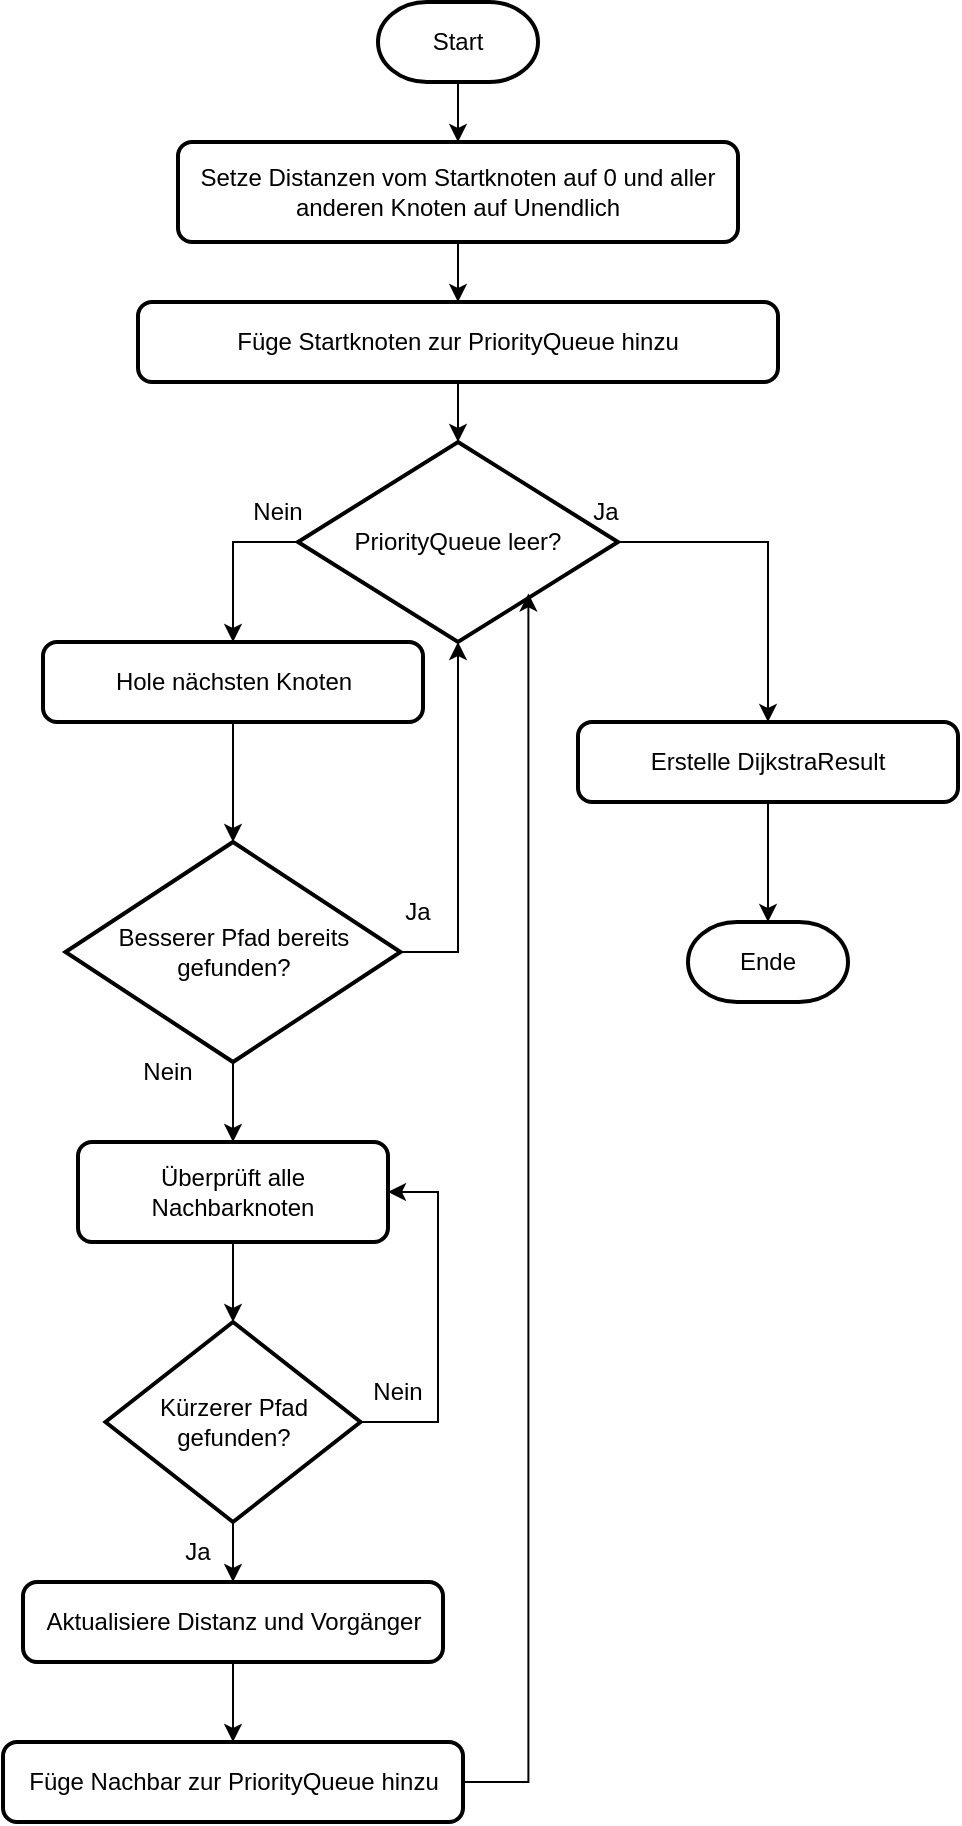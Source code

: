 <mxfile version="25.0.1">
  <diagram id="C5RBs43oDa-KdzZeNtuy" name="Page-1">
    <mxGraphModel dx="1509" dy="777" grid="1" gridSize="10" guides="1" tooltips="1" connect="1" arrows="1" fold="1" page="1" pageScale="1" pageWidth="827" pageHeight="1169" math="0" shadow="0">
      <root>
        <mxCell id="WIyWlLk6GJQsqaUBKTNV-0" />
        <mxCell id="WIyWlLk6GJQsqaUBKTNV-1" parent="WIyWlLk6GJQsqaUBKTNV-0" />
        <mxCell id="nwKheyDAumKvB1q-MSI3-2" style="edgeStyle=orthogonalEdgeStyle;rounded=0;orthogonalLoop=1;jettySize=auto;html=1;entryX=0.5;entryY=0;entryDx=0;entryDy=0;" edge="1" parent="WIyWlLk6GJQsqaUBKTNV-1" source="nwKheyDAumKvB1q-MSI3-0" target="nwKheyDAumKvB1q-MSI3-1">
          <mxGeometry relative="1" as="geometry" />
        </mxCell>
        <mxCell id="nwKheyDAumKvB1q-MSI3-0" value="Start" style="strokeWidth=2;html=1;shape=mxgraph.flowchart.terminator;whiteSpace=wrap;" vertex="1" parent="WIyWlLk6GJQsqaUBKTNV-1">
          <mxGeometry x="300" y="90" width="80" height="40" as="geometry" />
        </mxCell>
        <mxCell id="nwKheyDAumKvB1q-MSI3-4" style="edgeStyle=orthogonalEdgeStyle;rounded=0;orthogonalLoop=1;jettySize=auto;html=1;exitX=0.5;exitY=1;exitDx=0;exitDy=0;entryX=0.5;entryY=0;entryDx=0;entryDy=0;" edge="1" parent="WIyWlLk6GJQsqaUBKTNV-1" source="nwKheyDAumKvB1q-MSI3-1" target="nwKheyDAumKvB1q-MSI3-3">
          <mxGeometry relative="1" as="geometry" />
        </mxCell>
        <mxCell id="nwKheyDAumKvB1q-MSI3-1" value="Setze Distanzen vom Startknoten auf 0 und aller anderen Knoten auf Unendlich" style="rounded=1;whiteSpace=wrap;html=1;absoluteArcSize=1;arcSize=14;strokeWidth=2;" vertex="1" parent="WIyWlLk6GJQsqaUBKTNV-1">
          <mxGeometry x="200" y="160" width="280" height="50" as="geometry" />
        </mxCell>
        <mxCell id="nwKheyDAumKvB1q-MSI3-34" style="edgeStyle=orthogonalEdgeStyle;rounded=0;orthogonalLoop=1;jettySize=auto;html=1;exitX=0.5;exitY=1;exitDx=0;exitDy=0;" edge="1" parent="WIyWlLk6GJQsqaUBKTNV-1" source="nwKheyDAumKvB1q-MSI3-3" target="nwKheyDAumKvB1q-MSI3-5">
          <mxGeometry relative="1" as="geometry" />
        </mxCell>
        <mxCell id="nwKheyDAumKvB1q-MSI3-3" value="Füge Startknoten zur PriorityQueue hinzu" style="rounded=1;whiteSpace=wrap;html=1;absoluteArcSize=1;arcSize=14;strokeWidth=2;" vertex="1" parent="WIyWlLk6GJQsqaUBKTNV-1">
          <mxGeometry x="180" y="240" width="320" height="40" as="geometry" />
        </mxCell>
        <mxCell id="nwKheyDAumKvB1q-MSI3-10" style="edgeStyle=orthogonalEdgeStyle;rounded=0;orthogonalLoop=1;jettySize=auto;html=1;exitX=0;exitY=0.5;exitDx=0;exitDy=0;exitPerimeter=0;" edge="1" parent="WIyWlLk6GJQsqaUBKTNV-1" source="nwKheyDAumKvB1q-MSI3-5" target="nwKheyDAumKvB1q-MSI3-8">
          <mxGeometry relative="1" as="geometry" />
        </mxCell>
        <mxCell id="nwKheyDAumKvB1q-MSI3-52" style="edgeStyle=orthogonalEdgeStyle;rounded=0;orthogonalLoop=1;jettySize=auto;html=1;exitX=1;exitY=0.5;exitDx=0;exitDy=0;exitPerimeter=0;entryX=0.5;entryY=0;entryDx=0;entryDy=0;" edge="1" parent="WIyWlLk6GJQsqaUBKTNV-1" source="nwKheyDAumKvB1q-MSI3-5" target="nwKheyDAumKvB1q-MSI3-49">
          <mxGeometry relative="1" as="geometry" />
        </mxCell>
        <mxCell id="nwKheyDAumKvB1q-MSI3-5" value="PriorityQueue leer?" style="strokeWidth=2;html=1;shape=mxgraph.flowchart.decision;whiteSpace=wrap;" vertex="1" parent="WIyWlLk6GJQsqaUBKTNV-1">
          <mxGeometry x="260" y="310" width="160" height="100" as="geometry" />
        </mxCell>
        <mxCell id="nwKheyDAumKvB1q-MSI3-8" value="Hole nächsten Knoten" style="rounded=1;whiteSpace=wrap;html=1;absoluteArcSize=1;arcSize=14;strokeWidth=2;" vertex="1" parent="WIyWlLk6GJQsqaUBKTNV-1">
          <mxGeometry x="132.5" y="410" width="190" height="40" as="geometry" />
        </mxCell>
        <mxCell id="nwKheyDAumKvB1q-MSI3-9" style="edgeStyle=orthogonalEdgeStyle;rounded=0;orthogonalLoop=1;jettySize=auto;html=1;exitX=0.5;exitY=1;exitDx=0;exitDy=0;" edge="1" parent="WIyWlLk6GJQsqaUBKTNV-1" source="nwKheyDAumKvB1q-MSI3-8" target="nwKheyDAumKvB1q-MSI3-8">
          <mxGeometry relative="1" as="geometry" />
        </mxCell>
        <mxCell id="nwKheyDAumKvB1q-MSI3-14" value="Nein" style="text;html=1;align=center;verticalAlign=middle;whiteSpace=wrap;rounded=0;" vertex="1" parent="WIyWlLk6GJQsqaUBKTNV-1">
          <mxGeometry x="220" y="330" width="60" height="30" as="geometry" />
        </mxCell>
        <mxCell id="nwKheyDAumKvB1q-MSI3-21" style="edgeStyle=orthogonalEdgeStyle;rounded=0;orthogonalLoop=1;jettySize=auto;html=1;exitX=0.5;exitY=1;exitDx=0;exitDy=0;exitPerimeter=0;entryX=0.5;entryY=0;entryDx=0;entryDy=0;" edge="1" parent="WIyWlLk6GJQsqaUBKTNV-1" source="nwKheyDAumKvB1q-MSI3-18" target="nwKheyDAumKvB1q-MSI3-20">
          <mxGeometry relative="1" as="geometry" />
        </mxCell>
        <mxCell id="nwKheyDAumKvB1q-MSI3-18" value="Besserer Pfad bereits gefunden?" style="strokeWidth=2;html=1;shape=mxgraph.flowchart.decision;whiteSpace=wrap;" vertex="1" parent="WIyWlLk6GJQsqaUBKTNV-1">
          <mxGeometry x="143.75" y="510" width="167.5" height="110" as="geometry" />
        </mxCell>
        <mxCell id="nwKheyDAumKvB1q-MSI3-20" value="Überprüft alle Nachbarknoten" style="rounded=1;whiteSpace=wrap;html=1;absoluteArcSize=1;arcSize=14;strokeWidth=2;" vertex="1" parent="WIyWlLk6GJQsqaUBKTNV-1">
          <mxGeometry x="150" y="660" width="155" height="50" as="geometry" />
        </mxCell>
        <mxCell id="nwKheyDAumKvB1q-MSI3-35" style="edgeStyle=orthogonalEdgeStyle;rounded=0;orthogonalLoop=1;jettySize=auto;html=1;exitX=0.5;exitY=1;exitDx=0;exitDy=0;entryX=0.5;entryY=0;entryDx=0;entryDy=0;entryPerimeter=0;" edge="1" parent="WIyWlLk6GJQsqaUBKTNV-1" source="nwKheyDAumKvB1q-MSI3-8" target="nwKheyDAumKvB1q-MSI3-18">
          <mxGeometry relative="1" as="geometry" />
        </mxCell>
        <mxCell id="nwKheyDAumKvB1q-MSI3-36" style="edgeStyle=orthogonalEdgeStyle;rounded=0;orthogonalLoop=1;jettySize=auto;html=1;exitX=1;exitY=0.5;exitDx=0;exitDy=0;exitPerimeter=0;entryX=0.5;entryY=1;entryDx=0;entryDy=0;entryPerimeter=0;" edge="1" parent="WIyWlLk6GJQsqaUBKTNV-1" source="nwKheyDAumKvB1q-MSI3-18" target="nwKheyDAumKvB1q-MSI3-5">
          <mxGeometry relative="1" as="geometry" />
        </mxCell>
        <mxCell id="nwKheyDAumKvB1q-MSI3-37" value="Ja" style="text;html=1;align=center;verticalAlign=middle;whiteSpace=wrap;rounded=0;" vertex="1" parent="WIyWlLk6GJQsqaUBKTNV-1">
          <mxGeometry x="290" y="530" width="60" height="30" as="geometry" />
        </mxCell>
        <mxCell id="nwKheyDAumKvB1q-MSI3-38" value="Nein" style="text;html=1;align=center;verticalAlign=middle;whiteSpace=wrap;rounded=0;" vertex="1" parent="WIyWlLk6GJQsqaUBKTNV-1">
          <mxGeometry x="165" y="610" width="60" height="30" as="geometry" />
        </mxCell>
        <mxCell id="nwKheyDAumKvB1q-MSI3-41" style="edgeStyle=orthogonalEdgeStyle;rounded=0;orthogonalLoop=1;jettySize=auto;html=1;exitX=1;exitY=0.5;exitDx=0;exitDy=0;exitPerimeter=0;entryX=1;entryY=0.5;entryDx=0;entryDy=0;" edge="1" parent="WIyWlLk6GJQsqaUBKTNV-1" source="nwKheyDAumKvB1q-MSI3-39" target="nwKheyDAumKvB1q-MSI3-20">
          <mxGeometry relative="1" as="geometry">
            <Array as="points">
              <mxPoint x="330" y="800" />
              <mxPoint x="330" y="685" />
            </Array>
          </mxGeometry>
        </mxCell>
        <mxCell id="nwKheyDAumKvB1q-MSI3-44" style="edgeStyle=orthogonalEdgeStyle;rounded=0;orthogonalLoop=1;jettySize=auto;html=1;exitX=0.5;exitY=1;exitDx=0;exitDy=0;exitPerimeter=0;entryX=0.5;entryY=0;entryDx=0;entryDy=0;" edge="1" parent="WIyWlLk6GJQsqaUBKTNV-1" source="nwKheyDAumKvB1q-MSI3-39" target="nwKheyDAumKvB1q-MSI3-43">
          <mxGeometry relative="1" as="geometry" />
        </mxCell>
        <mxCell id="nwKheyDAumKvB1q-MSI3-39" value="Kürzerer Pfad gefunden?" style="strokeWidth=2;html=1;shape=mxgraph.flowchart.decision;whiteSpace=wrap;" vertex="1" parent="WIyWlLk6GJQsqaUBKTNV-1">
          <mxGeometry x="163.75" y="750" width="127.5" height="100" as="geometry" />
        </mxCell>
        <mxCell id="nwKheyDAumKvB1q-MSI3-40" style="edgeStyle=orthogonalEdgeStyle;rounded=0;orthogonalLoop=1;jettySize=auto;html=1;exitX=0.5;exitY=1;exitDx=0;exitDy=0;entryX=0.5;entryY=0;entryDx=0;entryDy=0;entryPerimeter=0;" edge="1" parent="WIyWlLk6GJQsqaUBKTNV-1" source="nwKheyDAumKvB1q-MSI3-20" target="nwKheyDAumKvB1q-MSI3-39">
          <mxGeometry relative="1" as="geometry" />
        </mxCell>
        <mxCell id="nwKheyDAumKvB1q-MSI3-42" value="Nein" style="text;html=1;align=center;verticalAlign=middle;whiteSpace=wrap;rounded=0;" vertex="1" parent="WIyWlLk6GJQsqaUBKTNV-1">
          <mxGeometry x="280" y="770" width="60" height="30" as="geometry" />
        </mxCell>
        <mxCell id="nwKheyDAumKvB1q-MSI3-47" style="edgeStyle=orthogonalEdgeStyle;rounded=0;orthogonalLoop=1;jettySize=auto;html=1;exitX=0.5;exitY=1;exitDx=0;exitDy=0;entryX=0.5;entryY=0;entryDx=0;entryDy=0;" edge="1" parent="WIyWlLk6GJQsqaUBKTNV-1" source="nwKheyDAumKvB1q-MSI3-43" target="nwKheyDAumKvB1q-MSI3-46">
          <mxGeometry relative="1" as="geometry" />
        </mxCell>
        <mxCell id="nwKheyDAumKvB1q-MSI3-43" value="Aktualisiere Distanz und Vorgänger" style="rounded=1;whiteSpace=wrap;html=1;absoluteArcSize=1;arcSize=14;strokeWidth=2;" vertex="1" parent="WIyWlLk6GJQsqaUBKTNV-1">
          <mxGeometry x="122.5" y="880" width="210" height="40" as="geometry" />
        </mxCell>
        <mxCell id="nwKheyDAumKvB1q-MSI3-45" value="Ja" style="text;html=1;align=center;verticalAlign=middle;whiteSpace=wrap;rounded=0;" vertex="1" parent="WIyWlLk6GJQsqaUBKTNV-1">
          <mxGeometry x="180" y="850" width="60" height="30" as="geometry" />
        </mxCell>
        <mxCell id="nwKheyDAumKvB1q-MSI3-46" value="Füge Nachbar zur PriorityQueue hinzu" style="rounded=1;whiteSpace=wrap;html=1;absoluteArcSize=1;arcSize=14;strokeWidth=2;" vertex="1" parent="WIyWlLk6GJQsqaUBKTNV-1">
          <mxGeometry x="112.5" y="960" width="230" height="40" as="geometry" />
        </mxCell>
        <mxCell id="nwKheyDAumKvB1q-MSI3-49" value="Erstelle DijkstraResult" style="rounded=1;whiteSpace=wrap;html=1;absoluteArcSize=1;arcSize=14;strokeWidth=2;" vertex="1" parent="WIyWlLk6GJQsqaUBKTNV-1">
          <mxGeometry x="400" y="450" width="190" height="40" as="geometry" />
        </mxCell>
        <mxCell id="nwKheyDAumKvB1q-MSI3-51" value="Ja" style="text;html=1;align=center;verticalAlign=middle;whiteSpace=wrap;rounded=0;" vertex="1" parent="WIyWlLk6GJQsqaUBKTNV-1">
          <mxGeometry x="384" y="330" width="60" height="30" as="geometry" />
        </mxCell>
        <mxCell id="nwKheyDAumKvB1q-MSI3-53" style="edgeStyle=orthogonalEdgeStyle;rounded=0;orthogonalLoop=1;jettySize=auto;html=1;exitX=1;exitY=0.5;exitDx=0;exitDy=0;entryX=0.72;entryY=0.757;entryDx=0;entryDy=0;entryPerimeter=0;" edge="1" parent="WIyWlLk6GJQsqaUBKTNV-1" source="nwKheyDAumKvB1q-MSI3-46" target="nwKheyDAumKvB1q-MSI3-5">
          <mxGeometry relative="1" as="geometry" />
        </mxCell>
        <mxCell id="nwKheyDAumKvB1q-MSI3-54" value="Ende" style="strokeWidth=2;html=1;shape=mxgraph.flowchart.terminator;whiteSpace=wrap;" vertex="1" parent="WIyWlLk6GJQsqaUBKTNV-1">
          <mxGeometry x="455" y="550" width="80" height="40" as="geometry" />
        </mxCell>
        <mxCell id="nwKheyDAumKvB1q-MSI3-55" style="edgeStyle=orthogonalEdgeStyle;rounded=0;orthogonalLoop=1;jettySize=auto;html=1;entryX=0.5;entryY=0;entryDx=0;entryDy=0;entryPerimeter=0;" edge="1" parent="WIyWlLk6GJQsqaUBKTNV-1" source="nwKheyDAumKvB1q-MSI3-49" target="nwKheyDAumKvB1q-MSI3-54">
          <mxGeometry relative="1" as="geometry" />
        </mxCell>
      </root>
    </mxGraphModel>
  </diagram>
</mxfile>
